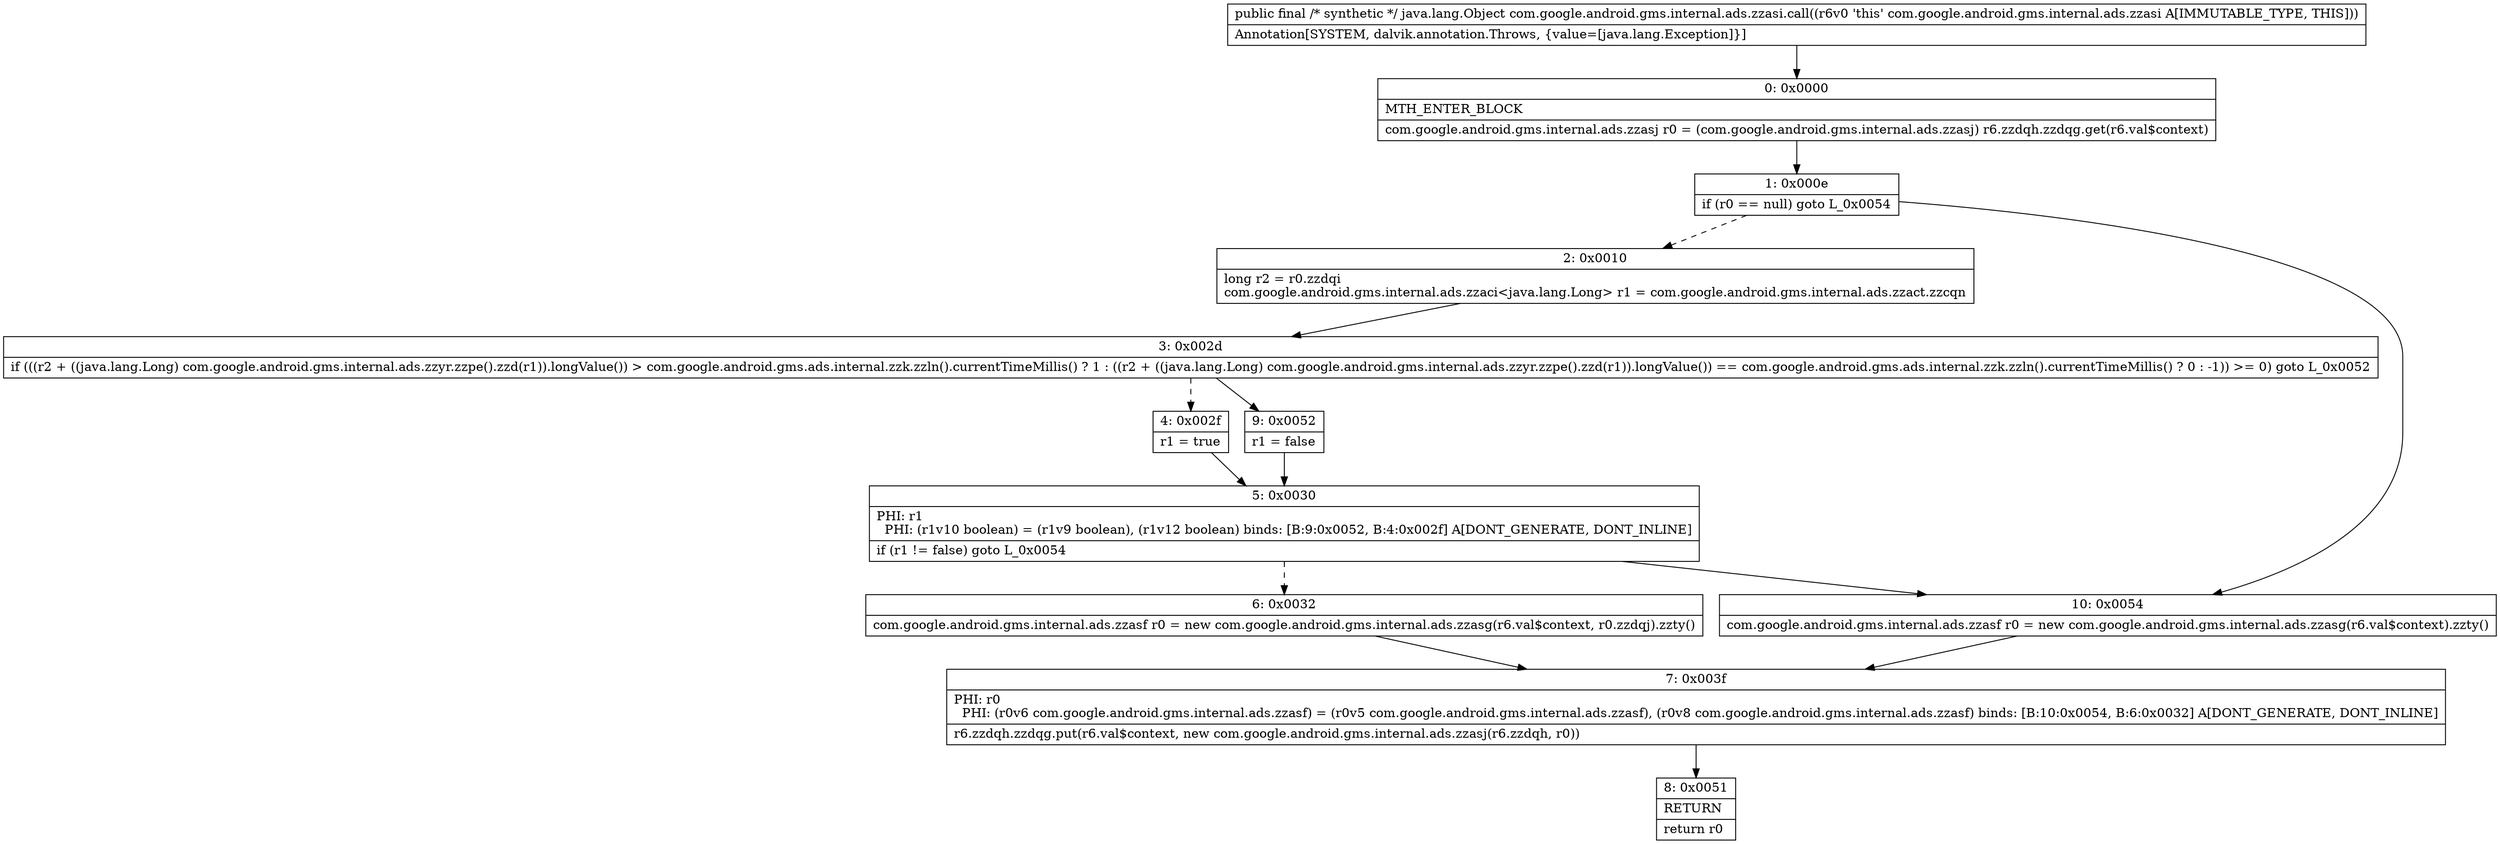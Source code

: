 digraph "CFG forcom.google.android.gms.internal.ads.zzasi.call()Ljava\/lang\/Object;" {
Node_0 [shape=record,label="{0\:\ 0x0000|MTH_ENTER_BLOCK\l|com.google.android.gms.internal.ads.zzasj r0 = (com.google.android.gms.internal.ads.zzasj) r6.zzdqh.zzdqg.get(r6.val$context)\l}"];
Node_1 [shape=record,label="{1\:\ 0x000e|if (r0 == null) goto L_0x0054\l}"];
Node_2 [shape=record,label="{2\:\ 0x0010|long r2 = r0.zzdqi\lcom.google.android.gms.internal.ads.zzaci\<java.lang.Long\> r1 = com.google.android.gms.internal.ads.zzact.zzcqn\l}"];
Node_3 [shape=record,label="{3\:\ 0x002d|if (((r2 + ((java.lang.Long) com.google.android.gms.internal.ads.zzyr.zzpe().zzd(r1)).longValue()) \> com.google.android.gms.ads.internal.zzk.zzln().currentTimeMillis() ? 1 : ((r2 + ((java.lang.Long) com.google.android.gms.internal.ads.zzyr.zzpe().zzd(r1)).longValue()) == com.google.android.gms.ads.internal.zzk.zzln().currentTimeMillis() ? 0 : \-1)) \>= 0) goto L_0x0052\l}"];
Node_4 [shape=record,label="{4\:\ 0x002f|r1 = true\l}"];
Node_5 [shape=record,label="{5\:\ 0x0030|PHI: r1 \l  PHI: (r1v10 boolean) = (r1v9 boolean), (r1v12 boolean) binds: [B:9:0x0052, B:4:0x002f] A[DONT_GENERATE, DONT_INLINE]\l|if (r1 != false) goto L_0x0054\l}"];
Node_6 [shape=record,label="{6\:\ 0x0032|com.google.android.gms.internal.ads.zzasf r0 = new com.google.android.gms.internal.ads.zzasg(r6.val$context, r0.zzdqj).zzty()\l}"];
Node_7 [shape=record,label="{7\:\ 0x003f|PHI: r0 \l  PHI: (r0v6 com.google.android.gms.internal.ads.zzasf) = (r0v5 com.google.android.gms.internal.ads.zzasf), (r0v8 com.google.android.gms.internal.ads.zzasf) binds: [B:10:0x0054, B:6:0x0032] A[DONT_GENERATE, DONT_INLINE]\l|r6.zzdqh.zzdqg.put(r6.val$context, new com.google.android.gms.internal.ads.zzasj(r6.zzdqh, r0))\l}"];
Node_8 [shape=record,label="{8\:\ 0x0051|RETURN\l|return r0\l}"];
Node_9 [shape=record,label="{9\:\ 0x0052|r1 = false\l}"];
Node_10 [shape=record,label="{10\:\ 0x0054|com.google.android.gms.internal.ads.zzasf r0 = new com.google.android.gms.internal.ads.zzasg(r6.val$context).zzty()\l}"];
MethodNode[shape=record,label="{public final \/* synthetic *\/ java.lang.Object com.google.android.gms.internal.ads.zzasi.call((r6v0 'this' com.google.android.gms.internal.ads.zzasi A[IMMUTABLE_TYPE, THIS]))  | Annotation[SYSTEM, dalvik.annotation.Throws, \{value=[java.lang.Exception]\}]\l}"];
MethodNode -> Node_0;
Node_0 -> Node_1;
Node_1 -> Node_2[style=dashed];
Node_1 -> Node_10;
Node_2 -> Node_3;
Node_3 -> Node_4[style=dashed];
Node_3 -> Node_9;
Node_4 -> Node_5;
Node_5 -> Node_6[style=dashed];
Node_5 -> Node_10;
Node_6 -> Node_7;
Node_7 -> Node_8;
Node_9 -> Node_5;
Node_10 -> Node_7;
}


